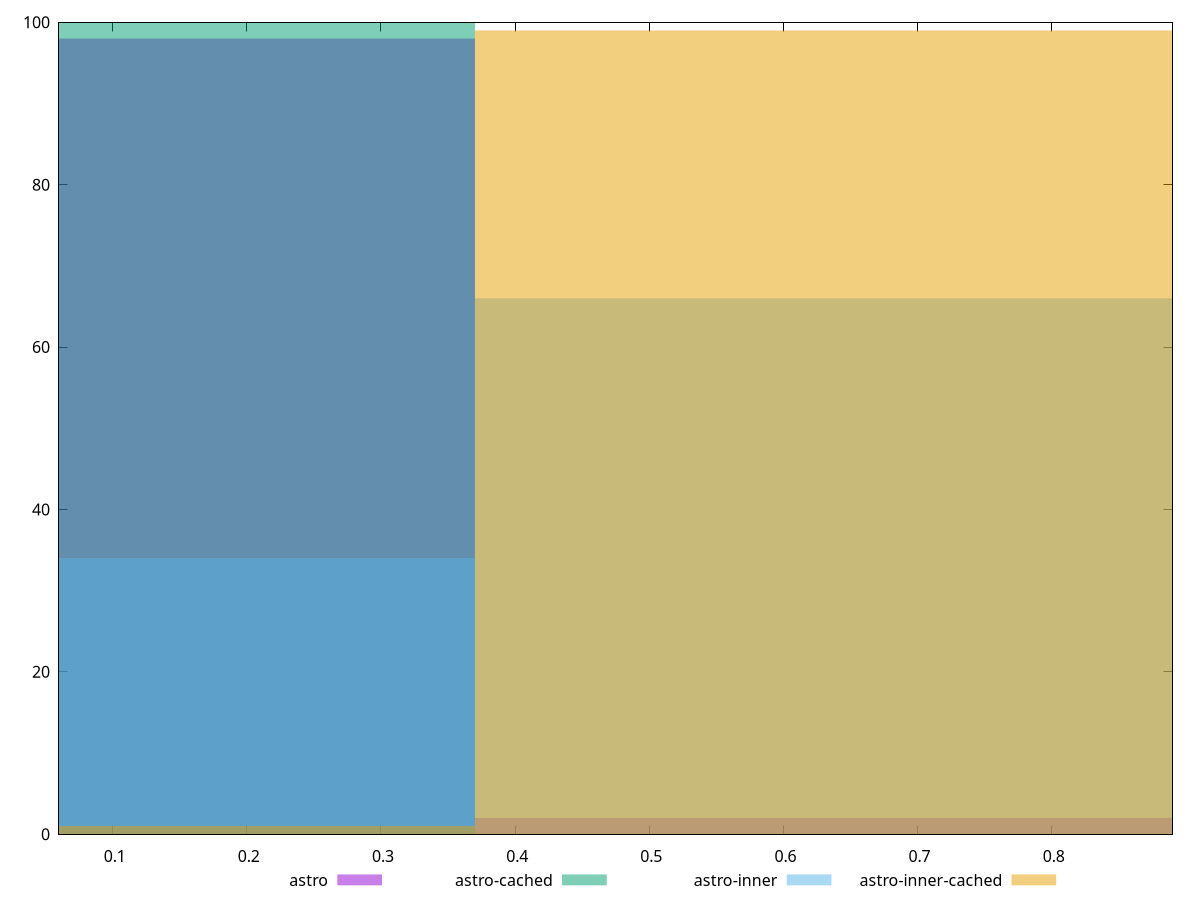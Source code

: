 reset

$astro <<EOF
0 98
0.7401242318063718 2
EOF

$astroCached <<EOF
0 100
EOF

$astroInner <<EOF
0 34
0.7401242318063718 66
EOF

$astroInnerCached <<EOF
0.7401242318063718 99
0 1
EOF

set key outside below
set boxwidth 0.7401242318063718
set xrange [0.06:0.89]
set yrange [0:100]
set trange [0:100]
set style fill transparent solid 0.5 noborder
set terminal svg size 640, 520 enhanced background rgb 'white'
set output "reports/report_00033_2021-03-01T14-23-16.841Z/first-meaningful-paint/comparison/histogram/all_score.svg"

plot $astro title "astro" with boxes, \
     $astroCached title "astro-cached" with boxes, \
     $astroInner title "astro-inner" with boxes, \
     $astroInnerCached title "astro-inner-cached" with boxes

reset

